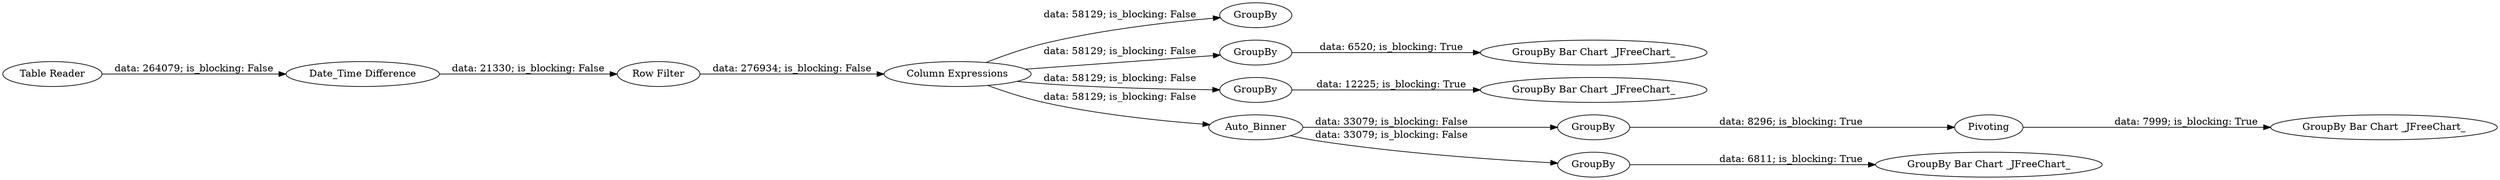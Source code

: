 digraph {
	"-1018273098190674729_117" [label=GroupBy]
	"-1018273098190674729_107" [label=GroupBy]
	"-1018273098190674729_109" [label="GroupBy Bar Chart _JFreeChart_"]
	"-1018273098190674729_113" [label="GroupBy Bar Chart _JFreeChart_"]
	"-1018273098190674729_106" [label="GroupBy Bar Chart _JFreeChart_"]
	"-1018273098190674729_110" [label=GroupBy]
	"-1018273098190674729_111" [label=GroupBy]
	"-1018273098190674729_98" [label="Table Reader"]
	"-1018273098190674729_116" [label="GroupBy Bar Chart _JFreeChart_"]
	"-1018273098190674729_102" [label="Row Filter"]
	"-1018273098190674729_101" [label="Column Expressions"]
	"-1018273098190674729_114" [label=GroupBy]
	"-1018273098190674729_105" [label=Auto_Binner]
	"-1018273098190674729_108" [label=Pivoting]
	"-1018273098190674729_100" [label="Date_Time Difference"]
	"-1018273098190674729_98" -> "-1018273098190674729_100" [label="data: 264079; is_blocking: False"]
	"-1018273098190674729_110" -> "-1018273098190674729_109" [label="data: 6811; is_blocking: True"]
	"-1018273098190674729_101" -> "-1018273098190674729_105" [label="data: 58129; is_blocking: False"]
	"-1018273098190674729_101" -> "-1018273098190674729_111" [label="data: 58129; is_blocking: False"]
	"-1018273098190674729_105" -> "-1018273098190674729_107" [label="data: 33079; is_blocking: False"]
	"-1018273098190674729_105" -> "-1018273098190674729_110" [label="data: 33079; is_blocking: False"]
	"-1018273098190674729_111" -> "-1018273098190674729_113" [label="data: 6520; is_blocking: True"]
	"-1018273098190674729_100" -> "-1018273098190674729_102" [label="data: 21330; is_blocking: False"]
	"-1018273098190674729_114" -> "-1018273098190674729_116" [label="data: 12225; is_blocking: True"]
	"-1018273098190674729_101" -> "-1018273098190674729_114" [label="data: 58129; is_blocking: False"]
	"-1018273098190674729_108" -> "-1018273098190674729_106" [label="data: 7999; is_blocking: True"]
	"-1018273098190674729_101" -> "-1018273098190674729_117" [label="data: 58129; is_blocking: False"]
	"-1018273098190674729_102" -> "-1018273098190674729_101" [label="data: 276934; is_blocking: False"]
	"-1018273098190674729_107" -> "-1018273098190674729_108" [label="data: 8296; is_blocking: True"]
	rankdir=LR
}
